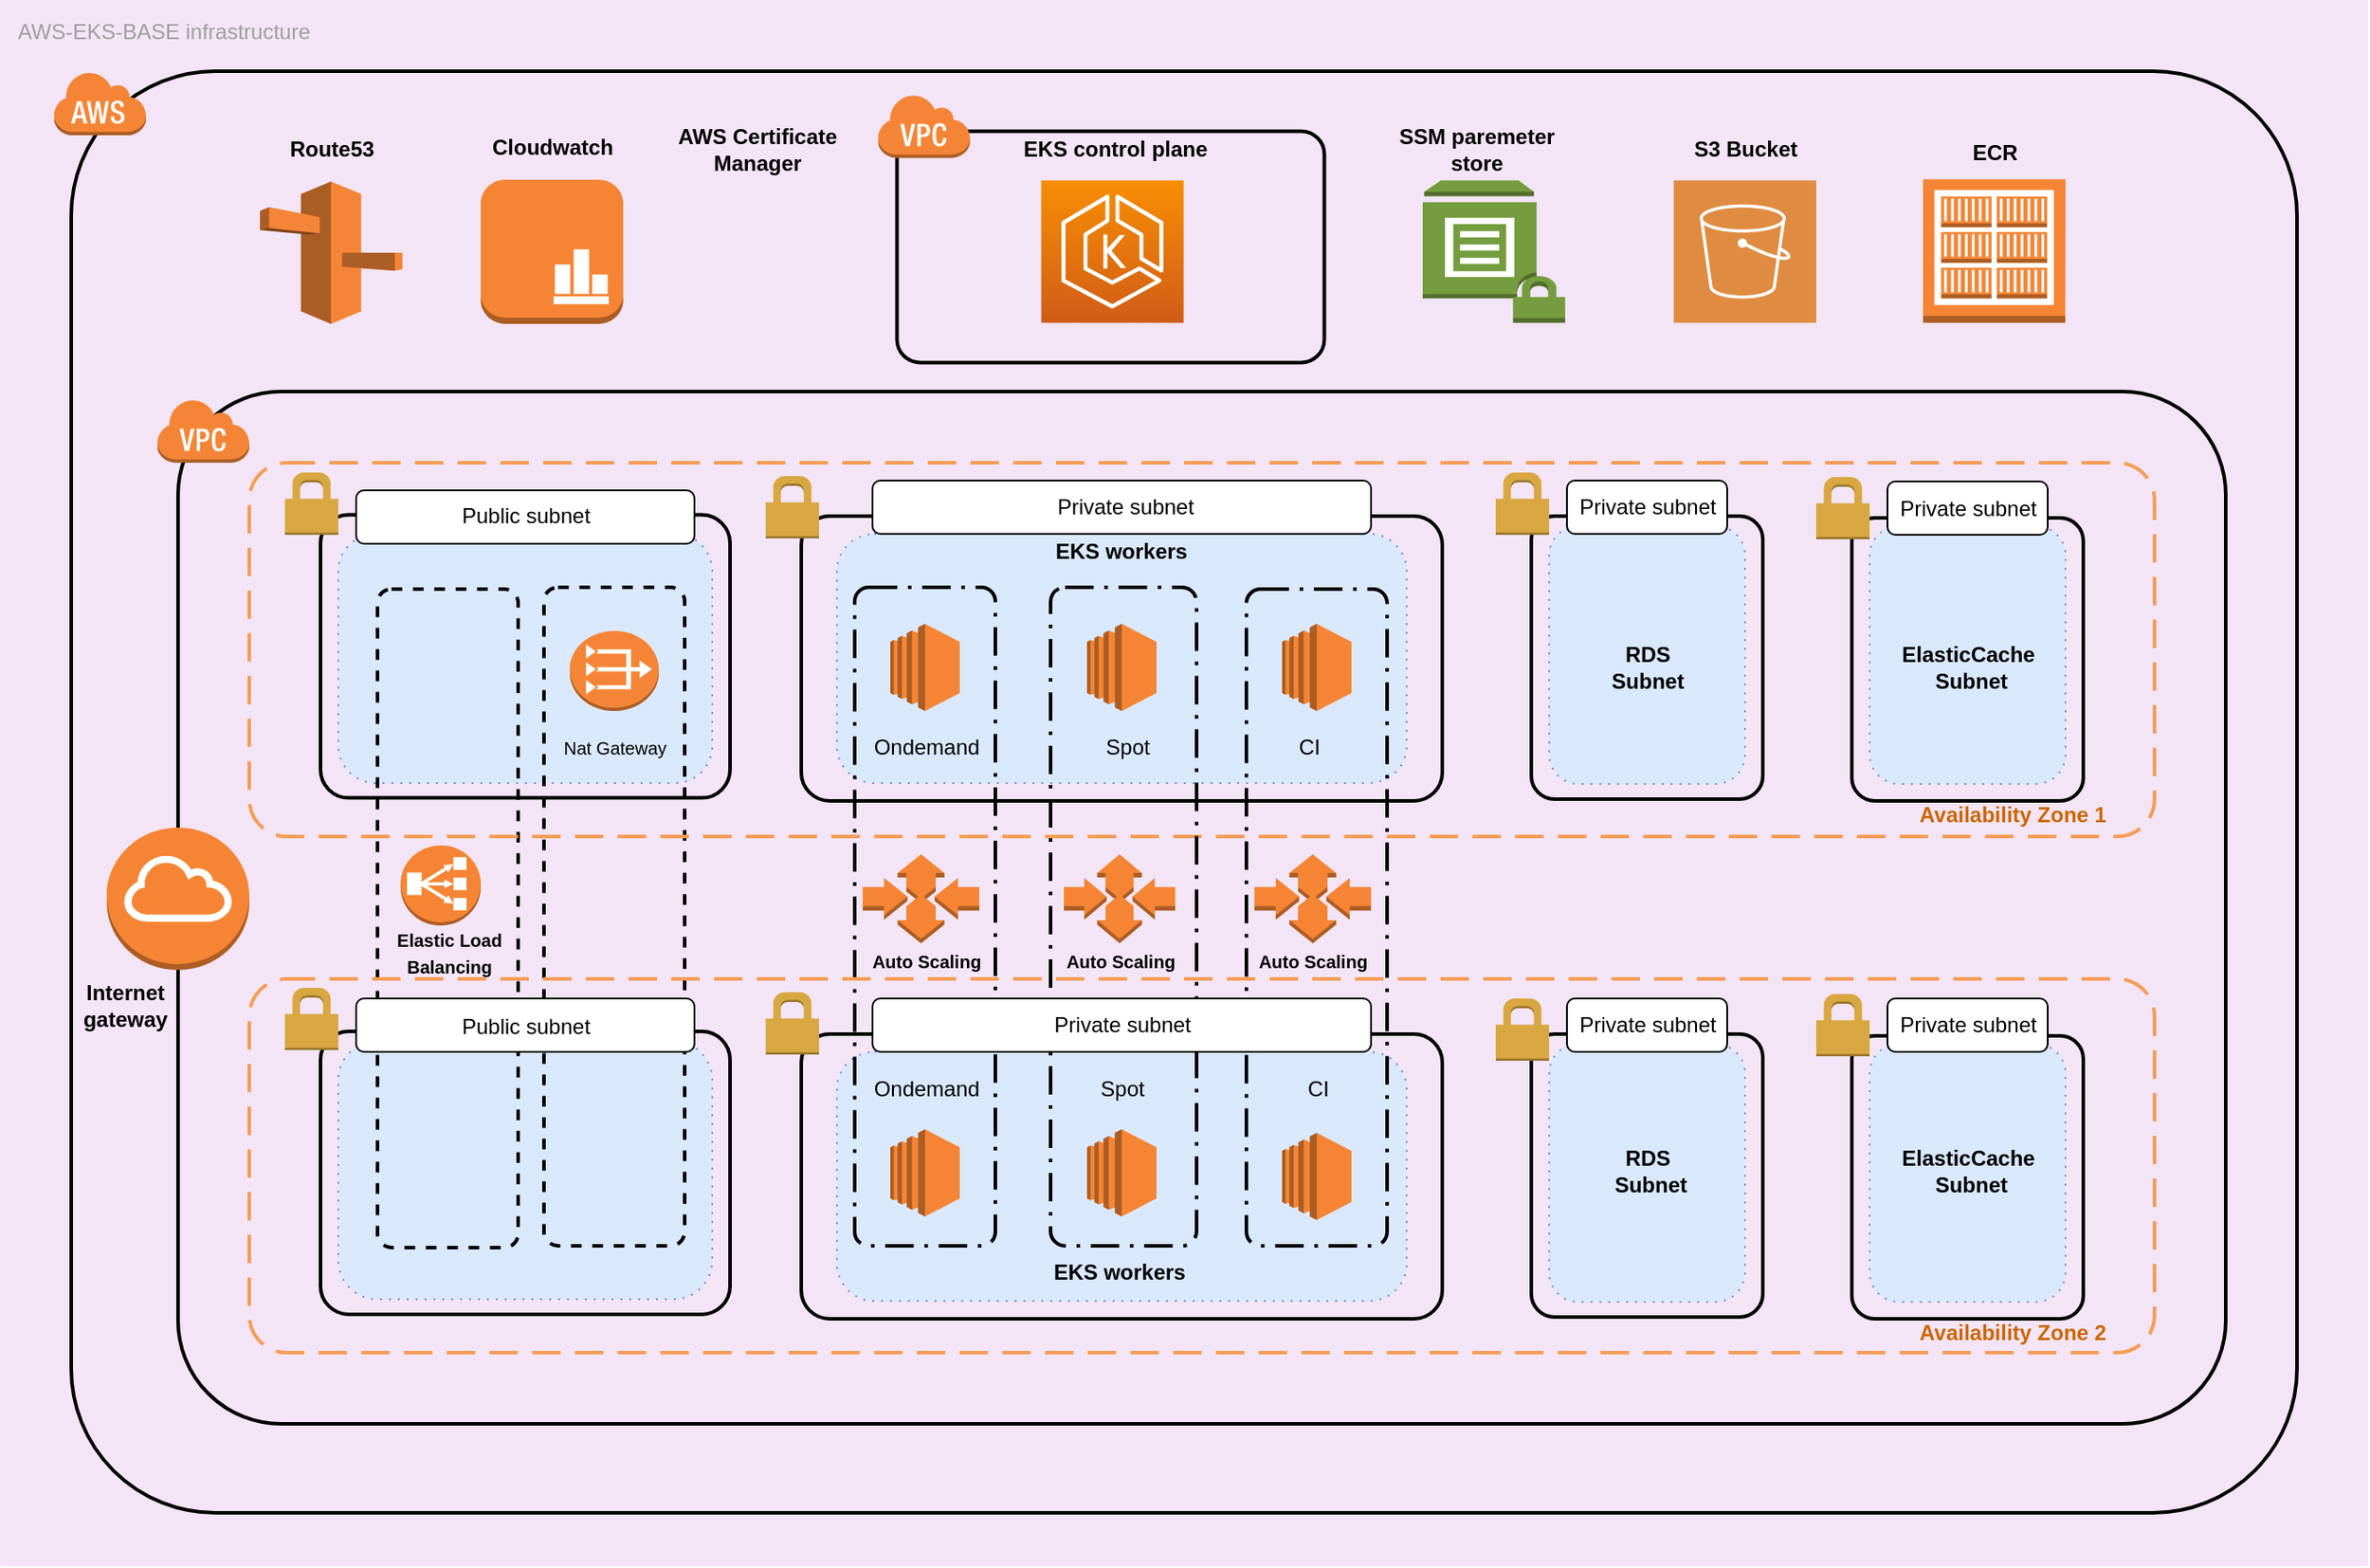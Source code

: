 <mxfile version="14.2.4" type="device" pages="2"><diagram id="iAn8QEVJtRfKhjhI61Tt" name="Infrastructure"><mxGraphModel dx="2200" dy="1874" grid="1" gridSize="10" guides="1" tooltips="1" connect="1" arrows="1" fold="1" page="1" pageScale="1" pageWidth="850" pageHeight="1100" math="0" shadow="0"><root><mxCell id="0"/><mxCell id="1" parent="0"/><mxCell id="174WUwP8dPGr4oo3nt5c-98" value="AWS-EKS-BASE infrastructure" style="points=[[0,0,0],[0.25,0,0],[0.5,0,0],[0.75,0,0],[1,0,0],[1,0.25,0],[1,0.5,0],[1,0.75,0],[1,1,0],[0.75,1,0],[0.5,1,0],[0.25,1,0],[0,1,0],[0,0.75,0],[0,0.5,0],[0,0.25,0]];rounded=1;absoluteArcSize=1;arcSize=2;html=1;strokeColor=none;gradientColor=none;shadow=0;dashed=0;fontSize=12;fontColor=#9E9E9E;align=left;verticalAlign=top;spacing=10;spacingTop=-4;fillColor=#F3E5F5;" parent="1" vertex="1"><mxGeometry x="-840" y="-1020" width="1330" height="880" as="geometry"/></mxCell><mxCell id="YiKZC9dYokK5weJjMgLq-47" value="" style="rounded=1;arcSize=10;dashed=0;fillColor=none;gradientColor=none;strokeWidth=2;" parent="1" vertex="1"><mxGeometry x="-660" y="-730.69" width="230" height="159" as="geometry"/></mxCell><mxCell id="YiKZC9dYokK5weJjMgLq-101" value="" style="rounded=1;arcSize=10;dashed=0;fillColor=none;gradientColor=none;strokeWidth=2;" parent="1" vertex="1"><mxGeometry x="-660" y="-440.5" width="230" height="159" as="geometry"/></mxCell><mxCell id="-M0g3I70hWdwMRfYeMjo-7" value="" style="rounded=1;whiteSpace=wrap;html=1;dashed=1;dashPattern=1 4;fillColor=#dae8fc;strokeColor=#6c8ebf;" parent="1" vertex="1"><mxGeometry x="-650" y="-435" width="210" height="145" as="geometry"/></mxCell><mxCell id="-M0g3I70hWdwMRfYeMjo-4" value="" style="rounded=1;whiteSpace=wrap;html=1;dashed=1;dashPattern=1 4;fillColor=#dae8fc;strokeColor=#6c8ebf;" parent="1" vertex="1"><mxGeometry x="-650" y="-720" width="210" height="140" as="geometry"/></mxCell><mxCell id="-M0g3I70hWdwMRfYeMjo-22" value="" style="rounded=1;arcSize=10;dashed=1;fillColor=none;gradientColor=none;strokeWidth=2;" parent="1" vertex="1"><mxGeometry x="-628" y="-689" width="79" height="370" as="geometry"/></mxCell><mxCell id="YiKZC9dYokK5weJjMgLq-2" value="" style="rounded=1;arcSize=10;dashed=0;fillColor=none;gradientColor=none;strokeWidth=2;" parent="1" vertex="1"><mxGeometry x="-800" y="-980" width="1250" height="810" as="geometry"/></mxCell><mxCell id="YiKZC9dYokK5weJjMgLq-4" value="" style="rounded=1;arcSize=10;dashed=0;fillColor=none;gradientColor=none;strokeWidth=2;" parent="1" vertex="1"><mxGeometry x="-740" y="-800" width="1150" height="580" as="geometry"/></mxCell><mxCell id="-M0g3I70hWdwMRfYeMjo-21" value="" style="rounded=1;arcSize=10;dashed=1;fillColor=none;gradientColor=none;strokeWidth=2;" parent="1" vertex="1"><mxGeometry x="-534.5" y="-690" width="79" height="370" as="geometry"/></mxCell><mxCell id="-M0g3I70hWdwMRfYeMjo-17" value="" style="rounded=1;whiteSpace=wrap;html=1;dashed=1;dashPattern=1 4;fillColor=#dae8fc;strokeColor=#6c8ebf;" parent="1" vertex="1"><mxGeometry x="30" y="-724.5" width="110" height="145" as="geometry"/></mxCell><mxCell id="-M0g3I70hWdwMRfYeMjo-16" value="" style="rounded=1;whiteSpace=wrap;html=1;dashed=1;dashPattern=1 4;fillColor=#dae8fc;strokeColor=#6c8ebf;" parent="1" vertex="1"><mxGeometry x="210" y="-724.5" width="110" height="145" as="geometry"/></mxCell><mxCell id="YiKZC9dYokK5weJjMgLq-92" value="" style="rounded=1;arcSize=10;dashed=0;fillColor=none;gradientColor=none;strokeWidth=2;" parent="1" vertex="1"><mxGeometry x="200" y="-438" width="130" height="159" as="geometry"/></mxCell><mxCell id="-M0g3I70hWdwMRfYeMjo-9" value="" style="rounded=1;whiteSpace=wrap;html=1;dashed=1;dashPattern=1 4;fillColor=#dae8fc;strokeColor=#6c8ebf;" parent="1" vertex="1"><mxGeometry x="210" y="-433.5" width="110" height="145" as="geometry"/></mxCell><mxCell id="37X4TkROpc8ImOdWU5Ry-22" value="&lt;b&gt;ElasticCache&lt;br&gt;&amp;nbsp;Subnet&lt;/b&gt;" style="text;html=1;align=center;verticalAlign=middle;resizable=0;points=[];autosize=1;" parent="1" vertex="1"><mxGeometry x="220" y="-377.5" width="90" height="30" as="geometry"/></mxCell><mxCell id="-M0g3I70hWdwMRfYeMjo-8" value="" style="rounded=1;whiteSpace=wrap;html=1;dashed=1;dashPattern=1 4;fillColor=#dae8fc;strokeColor=#6c8ebf;" parent="1" vertex="1"><mxGeometry x="30" y="-433.5" width="110" height="145" as="geometry"/></mxCell><mxCell id="YiKZC9dYokK5weJjMgLq-87" value="" style="rounded=1;arcSize=10;dashed=0;fillColor=none;gradientColor=none;strokeWidth=2;" parent="1" vertex="1"><mxGeometry x="20" y="-730" width="130" height="159" as="geometry"/></mxCell><mxCell id="YiKZC9dYokK5weJjMgLq-73" value="" style="rounded=1;whiteSpace=wrap;html=1;dashed=1;dashPattern=1 4;fillColor=#dae8fc;strokeColor=#6c8ebf;" parent="1" vertex="1"><mxGeometry x="-370" y="-429" width="320" height="140" as="geometry"/></mxCell><mxCell id="YiKZC9dYokK5weJjMgLq-82" value="" style="rounded=1;arcSize=10;dashed=0;fillColor=none;gradientColor=none;strokeWidth=2;" parent="1" vertex="1"><mxGeometry x="-390" y="-439" width="360" height="160" as="geometry"/></mxCell><mxCell id="YiKZC9dYokK5weJjMgLq-68" value="" style="rounded=1;whiteSpace=wrap;html=1;dashed=1;dashPattern=1 4;fillColor=#dae8fc;strokeColor=#6c8ebf;" parent="1" vertex="1"><mxGeometry x="-370" y="-720" width="320" height="140" as="geometry"/></mxCell><mxCell id="YiKZC9dYokK5weJjMgLq-39" value="" style="rounded=1;arcSize=10;dashed=1;fillColor=none;gradientColor=none;dashPattern=8 3 1 3;strokeWidth=2;" parent="1" vertex="1"><mxGeometry x="-360" y="-690" width="79" height="370" as="geometry"/></mxCell><mxCell id="YiKZC9dYokK5weJjMgLq-52" value="" style="rounded=1;arcSize=10;dashed=0;fillColor=none;gradientColor=none;strokeWidth=2;" parent="1" vertex="1"><mxGeometry x="-390" y="-730" width="360" height="160" as="geometry"/></mxCell><mxCell id="YiKZC9dYokK5weJjMgLq-32" value="" style="rounded=1;arcSize=10;dashed=1;strokeColor=#F59D56;fillColor=none;gradientColor=none;dashPattern=8 4;strokeWidth=2;" parent="1" vertex="1"><mxGeometry x="-700" y="-760" width="1070" height="210" as="geometry"/></mxCell><mxCell id="Cxo-w-flY6WcQfW6Zsdr-35" value="Ondemand" style="text;html=1;align=center;verticalAlign=middle;resizable=0;points=[];autosize=1;" parent="1" vertex="1"><mxGeometry x="-355.5" y="-610" width="70" height="20" as="geometry"/></mxCell><mxCell id="YiKZC9dYokK5weJjMgLq-3" value="" style="dashed=0;html=1;shape=mxgraph.aws3.cloud;fillColor=#F58536;gradientColor=none;dashed=0;" parent="1" vertex="1"><mxGeometry x="-810" y="-980" width="52" height="36" as="geometry"/></mxCell><mxCell id="YiKZC9dYokK5weJjMgLq-5" value="" style="dashed=0;html=1;shape=mxgraph.aws3.virtual_private_cloud;fillColor=#F58536;gradientColor=none;dashed=0;" parent="1" vertex="1"><mxGeometry x="-752" y="-796" width="52" height="36" as="geometry"/></mxCell><mxCell id="YiKZC9dYokK5weJjMgLq-14" value="" style="outlineConnect=0;dashed=0;verticalLabelPosition=bottom;verticalAlign=top;align=center;html=1;shape=mxgraph.aws3.vpc_nat_gateway;fillColor=#F58536;gradientColor=none;" parent="1" vertex="1"><mxGeometry x="-520" y="-665.5" width="50" height="45" as="geometry"/></mxCell><mxCell id="YiKZC9dYokK5weJjMgLq-37" value="" style="rounded=1;arcSize=10;dashed=1;fillColor=none;gradientColor=none;dashPattern=8 3 1 3;strokeWidth=2;" parent="1" vertex="1"><mxGeometry x="-250" y="-690" width="82" height="370" as="geometry"/></mxCell><mxCell id="YiKZC9dYokK5weJjMgLq-38" value="" style="rounded=1;arcSize=10;dashed=1;fillColor=none;gradientColor=none;dashPattern=8 3 1 3;strokeWidth=2;" parent="1" vertex="1"><mxGeometry x="-140" y="-689" width="79" height="369" as="geometry"/></mxCell><mxCell id="YiKZC9dYokK5weJjMgLq-43" value="" style="dashed=0;html=1;shape=mxgraph.aws3.permissions;fillColor=#D9A741;gradientColor=none;dashed=0;" parent="1" vertex="1"><mxGeometry x="-410" y="-462.5" width="30" height="35" as="geometry"/></mxCell><mxCell id="YiKZC9dYokK5weJjMgLq-50" value="" style="dashed=0;html=1;shape=mxgraph.aws3.permissions;fillColor=#D9A741;gradientColor=none;dashed=0;" parent="1" vertex="1"><mxGeometry y="-754.5" width="30" height="35" as="geometry"/></mxCell><mxCell id="YiKZC9dYokK5weJjMgLq-53" value="" style="dashed=0;html=1;shape=mxgraph.aws3.permissions;fillColor=#D9A741;gradientColor=none;dashed=0;" parent="1" vertex="1"><mxGeometry x="-410" y="-752.5" width="30" height="35" as="geometry"/></mxCell><mxCell id="YiKZC9dYokK5weJjMgLq-57" value="" style="outlineConnect=0;dashed=0;verticalLabelPosition=bottom;verticalAlign=top;align=center;html=1;shape=mxgraph.aws3.auto_scaling;fillColor=#F58534;gradientColor=none;" parent="1" vertex="1"><mxGeometry x="-355.5" y="-540" width="65.5" height="50" as="geometry"/></mxCell><mxCell id="YiKZC9dYokK5weJjMgLq-60" value="" style="outlineConnect=0;dashed=0;verticalLabelPosition=bottom;verticalAlign=top;align=center;html=1;shape=mxgraph.aws3.auto_scaling;fillColor=#F58534;gradientColor=none;" parent="1" vertex="1"><mxGeometry x="-242.5" y="-540" width="62.5" height="50" as="geometry"/></mxCell><mxCell id="YiKZC9dYokK5weJjMgLq-61" value="" style="outlineConnect=0;dashed=0;verticalLabelPosition=bottom;verticalAlign=top;align=center;html=1;shape=mxgraph.aws3.auto_scaling;fillColor=#F58534;gradientColor=none;" parent="1" vertex="1"><mxGeometry x="-135.5" y="-540" width="65.5" height="50" as="geometry"/></mxCell><mxCell id="YiKZC9dYokK5weJjMgLq-62" value="" style="outlineConnect=0;dashed=0;verticalLabelPosition=bottom;verticalAlign=top;align=center;html=1;shape=mxgraph.aws3.classic_load_balancer;fillColor=#F58534;gradientColor=none;" parent="1" vertex="1"><mxGeometry x="-615" y="-545" width="45" height="45" as="geometry"/></mxCell><mxCell id="YiKZC9dYokK5weJjMgLq-66" value="" style="outlineConnect=0;dashed=0;verticalLabelPosition=bottom;verticalAlign=top;align=center;html=1;shape=mxgraph.aws3.internet_gateway;fillColor=#F58534;gradientColor=none;" parent="1" vertex="1"><mxGeometry x="-780" y="-555" width="80" height="80" as="geometry"/></mxCell><mxCell id="YiKZC9dYokK5weJjMgLq-69" value="&lt;b&gt;EKS workers&amp;nbsp;&lt;/b&gt;" style="text;html=1;align=center;verticalAlign=middle;resizable=0;points=[];autosize=1;" parent="1" vertex="1"><mxGeometry x="-254" y="-720" width="90" height="20" as="geometry"/></mxCell><mxCell id="YiKZC9dYokK5weJjMgLq-70" value="" style="outlineConnect=0;dashed=0;verticalLabelPosition=bottom;verticalAlign=top;align=center;html=1;shape=mxgraph.aws3.ec2;fillColor=#F58534;gradientColor=none;dashPattern=1 4;" parent="1" vertex="1"><mxGeometry x="-340" y="-669.5" width="39" height="49" as="geometry"/></mxCell><mxCell id="YiKZC9dYokK5weJjMgLq-71" value="" style="outlineConnect=0;dashed=0;verticalLabelPosition=bottom;verticalAlign=top;align=center;html=1;shape=mxgraph.aws3.ec2;fillColor=#F58534;gradientColor=none;dashPattern=1 4;" parent="1" vertex="1"><mxGeometry x="-229.5" y="-669.5" width="39" height="49" as="geometry"/></mxCell><mxCell id="YiKZC9dYokK5weJjMgLq-72" value="" style="outlineConnect=0;dashed=0;verticalLabelPosition=bottom;verticalAlign=top;align=center;html=1;shape=mxgraph.aws3.ec2;fillColor=#F58534;gradientColor=none;dashPattern=1 4;" parent="1" vertex="1"><mxGeometry x="-120" y="-669.5" width="39" height="49" as="geometry"/></mxCell><mxCell id="Cxo-w-flY6WcQfW6Zsdr-36" value="Spot" style="text;html=1;align=center;verticalAlign=middle;resizable=0;points=[];autosize=1;" parent="1" vertex="1"><mxGeometry x="-227.5" y="-610" width="40" height="20" as="geometry"/></mxCell><mxCell id="Cxo-w-flY6WcQfW6Zsdr-37" value="CI" style="text;html=1;align=center;verticalAlign=middle;resizable=0;points=[];autosize=1;" parent="1" vertex="1"><mxGeometry x="-120" y="-610" width="30" height="20" as="geometry"/></mxCell><mxCell id="YiKZC9dYokK5weJjMgLq-74" value="Ondemand" style="text;html=1;align=center;verticalAlign=middle;resizable=0;points=[];autosize=1;" parent="1" vertex="1"><mxGeometry x="-355.5" y="-418" width="70" height="20" as="geometry"/></mxCell><mxCell id="YiKZC9dYokK5weJjMgLq-75" value="&lt;b&gt;EKS workers&amp;nbsp;&lt;/b&gt;" style="text;html=1;align=center;verticalAlign=middle;resizable=0;points=[];autosize=1;" parent="1" vertex="1"><mxGeometry x="-255" y="-315.5" width="90" height="20" as="geometry"/></mxCell><mxCell id="YiKZC9dYokK5weJjMgLq-76" value="" style="outlineConnect=0;dashed=0;verticalLabelPosition=bottom;verticalAlign=top;align=center;html=1;shape=mxgraph.aws3.ec2;fillColor=#F58534;gradientColor=none;dashPattern=1 4;" parent="1" vertex="1"><mxGeometry x="-340" y="-385.5" width="39" height="49" as="geometry"/></mxCell><mxCell id="YiKZC9dYokK5weJjMgLq-77" value="" style="outlineConnect=0;dashed=0;verticalLabelPosition=bottom;verticalAlign=top;align=center;html=1;shape=mxgraph.aws3.ec2;fillColor=#F58534;gradientColor=none;dashPattern=1 4;" parent="1" vertex="1"><mxGeometry x="-229.5" y="-385.5" width="39" height="49" as="geometry"/></mxCell><mxCell id="YiKZC9dYokK5weJjMgLq-78" value="" style="outlineConnect=0;dashed=0;verticalLabelPosition=bottom;verticalAlign=top;align=center;html=1;shape=mxgraph.aws3.ec2;fillColor=#F58534;gradientColor=none;dashPattern=1 4;" parent="1" vertex="1"><mxGeometry x="-120" y="-383.5" width="39" height="49" as="geometry"/></mxCell><mxCell id="YiKZC9dYokK5weJjMgLq-79" value="Spot" style="text;html=1;align=center;verticalAlign=middle;resizable=0;points=[];autosize=1;" parent="1" vertex="1"><mxGeometry x="-230.5" y="-418" width="40" height="20" as="geometry"/></mxCell><mxCell id="YiKZC9dYokK5weJjMgLq-80" value="CI" style="text;html=1;align=center;verticalAlign=middle;resizable=0;points=[];autosize=1;" parent="1" vertex="1"><mxGeometry x="-115.5" y="-418" width="30" height="20" as="geometry"/></mxCell><mxCell id="YiKZC9dYokK5weJjMgLq-85" value="" style="dashed=0;html=1;shape=mxgraph.aws3.permissions;fillColor=#D9A741;gradientColor=none;dashed=0;" parent="1" vertex="1"><mxGeometry x="-680" y="-754.5" width="30" height="35" as="geometry"/></mxCell><mxCell id="YiKZC9dYokK5weJjMgLq-88" value="" style="rounded=1;arcSize=10;dashed=0;fillColor=none;gradientColor=none;strokeWidth=2;" parent="1" vertex="1"><mxGeometry x="200" y="-729" width="130" height="159" as="geometry"/></mxCell><mxCell id="YiKZC9dYokK5weJjMgLq-89" value="" style="dashed=0;html=1;shape=mxgraph.aws3.permissions;fillColor=#D9A741;gradientColor=none;dashed=0;" parent="1" vertex="1"><mxGeometry x="180" y="-752" width="30" height="35" as="geometry"/></mxCell><mxCell id="YiKZC9dYokK5weJjMgLq-90" value="" style="rounded=1;arcSize=10;dashed=0;fillColor=none;gradientColor=none;strokeWidth=2;" parent="1" vertex="1"><mxGeometry x="20" y="-439" width="130" height="159" as="geometry"/></mxCell><mxCell id="YiKZC9dYokK5weJjMgLq-91" value="" style="dashed=0;html=1;shape=mxgraph.aws3.permissions;fillColor=#D9A741;gradientColor=none;dashed=0;" parent="1" vertex="1"><mxGeometry y="-459" width="30" height="35" as="geometry"/></mxCell><mxCell id="YiKZC9dYokK5weJjMgLq-93" value="" style="dashed=0;html=1;shape=mxgraph.aws3.permissions;fillColor=#D9A741;gradientColor=none;dashed=0;" parent="1" vertex="1"><mxGeometry x="180" y="-461.5" width="30" height="35" as="geometry"/></mxCell><mxCell id="YiKZC9dYokK5weJjMgLq-102" value="" style="dashed=0;html=1;shape=mxgraph.aws3.permissions;fillColor=#D9A741;gradientColor=none;dashed=0;" parent="1" vertex="1"><mxGeometry x="-680" y="-465" width="30" height="35" as="geometry"/></mxCell><mxCell id="YiKZC9dYokK5weJjMgLq-103" value="" style="rounded=1;arcSize=10;dashed=1;strokeColor=#F59D56;fillColor=none;gradientColor=none;dashPattern=8 4;strokeWidth=2;" parent="1" vertex="1"><mxGeometry x="-700" y="-470" width="1070" height="210" as="geometry"/></mxCell><mxCell id="YiKZC9dYokK5weJjMgLq-109" value="" style="outlineConnect=0;dashed=0;verticalLabelPosition=bottom;verticalAlign=top;align=center;html=1;shape=mxgraph.aws3.ecr_registry;fillColor=#F58534;gradientColor=none;dashPattern=1 4;" parent="1" vertex="1"><mxGeometry x="240" y="-919.31" width="80" height="80.63" as="geometry"/></mxCell><mxCell id="YiKZC9dYokK5weJjMgLq-110" value="" style="pointerEvents=1;shadow=0;dashed=0;html=1;strokeColor=none;fillColor=#DF8C42;labelPosition=center;verticalLabelPosition=bottom;verticalAlign=top;align=center;outlineConnect=0;shape=mxgraph.veeam2.aws_s3;dashPattern=1 4;" parent="1" vertex="1"><mxGeometry x="100" y="-918.68" width="80" height="80" as="geometry"/></mxCell><mxCell id="YiKZC9dYokK5weJjMgLq-111" value="" style="rounded=1;arcSize=10;dashed=0;fillColor=none;gradientColor=none;strokeWidth=2;" parent="1" vertex="1"><mxGeometry x="-336.25" y="-946.3" width="240" height="130" as="geometry"/></mxCell><mxCell id="YiKZC9dYokK5weJjMgLq-112" value="" style="outlineConnect=0;fontColor=#232F3E;gradientColor=#F78E04;gradientDirection=north;fillColor=#D05C17;strokeColor=#ffffff;dashed=0;verticalLabelPosition=bottom;verticalAlign=top;align=center;html=1;fontSize=12;fontStyle=0;aspect=fixed;shape=mxgraph.aws4.resourceIcon;resIcon=mxgraph.aws4.eks;dashPattern=1 4;" parent="1" vertex="1"><mxGeometry x="-255.25" y="-918.68" width="80" height="80" as="geometry"/></mxCell><mxCell id="YiKZC9dYokK5weJjMgLq-113" value="" style="dashed=0;html=1;shape=mxgraph.aws3.virtual_private_cloud;fillColor=#F58536;gradientColor=none;dashed=0;" parent="1" vertex="1"><mxGeometry x="-347.25" y="-967.3" width="52" height="36" as="geometry"/></mxCell><mxCell id="YiKZC9dYokK5weJjMgLq-115" value="" style="shape=image;html=1;verticalAlign=top;verticalLabelPosition=bottom;labelBackgroundColor=#ffffff;imageAspect=0;aspect=fixed;image=https://cdn4.iconfinder.com/data/icons/logos-brands-5/24/acm-128.png;dashed=1;dashPattern=1 4;" parent="1" vertex="1"><mxGeometry x="-455" y="-918.05" width="80" height="80" as="geometry"/></mxCell><mxCell id="YiKZC9dYokK5weJjMgLq-116" value="" style="outlineConnect=0;dashed=0;verticalLabelPosition=bottom;verticalAlign=top;align=center;html=1;shape=mxgraph.aws3.parameter_store;fillColor=#759C3E;gradientColor=none;dashPattern=1 4;" parent="1" vertex="1"><mxGeometry x="-41" y="-918.68" width="80" height="80" as="geometry"/></mxCell><mxCell id="YiKZC9dYokK5weJjMgLq-119" value="" style="rounded=1;whiteSpace=wrap;html=1;fillColor=#FFFFFF;" parent="1" vertex="1"><mxGeometry x="-640" y="-744.5" width="190" height="30" as="geometry"/></mxCell><mxCell id="YiKZC9dYokK5weJjMgLq-120" value="Public subnet" style="text;html=1;align=center;verticalAlign=middle;resizable=0;points=[];autosize=1;" parent="1" vertex="1"><mxGeometry x="-590" y="-740" width="90" height="20" as="geometry"/></mxCell><mxCell id="YiKZC9dYokK5weJjMgLq-129" value="" style="rounded=1;whiteSpace=wrap;html=1;fillColor=#FFFFFF;" parent="1" vertex="1"><mxGeometry x="-350" y="-459" width="280" height="30" as="geometry"/></mxCell><mxCell id="YiKZC9dYokK5weJjMgLq-130" value="&amp;nbsp; &amp;nbsp; &amp;nbsp; &amp;nbsp; &amp;nbsp; &amp;nbsp; &amp;nbsp; &amp;nbsp; &amp;nbsp; &amp;nbsp; &amp;nbsp; &amp;nbsp; &amp;nbsp; &amp;nbsp; &amp;nbsp; &amp;nbsp; &amp;nbsp; &amp;nbsp; &amp;nbsp; &amp;nbsp; &amp;nbsp; &amp;nbsp; &amp;nbsp; &amp;nbsp; &amp;nbsp; &amp;nbsp; &amp;nbsp; &amp;nbsp; &amp;nbsp; &amp;nbsp; &amp;nbsp; &amp;nbsp;Private subnet" style="text;html=1;align=center;verticalAlign=middle;resizable=0;points=[];autosize=1;" parent="1" vertex="1"><mxGeometry x="-465" y="-454.0" width="300" height="20" as="geometry"/></mxCell><mxCell id="YiKZC9dYokK5weJjMgLq-132" value="" style="rounded=1;whiteSpace=wrap;html=1;fillColor=#FFFFFF;" parent="1" vertex="1"><mxGeometry x="-350" y="-750" width="280" height="30" as="geometry"/></mxCell><mxCell id="YiKZC9dYokK5weJjMgLq-133" value="&amp;nbsp; &amp;nbsp; &amp;nbsp; &amp;nbsp; &amp;nbsp; &amp;nbsp; &amp;nbsp; &amp;nbsp; &amp;nbsp; &amp;nbsp; &amp;nbsp; &amp;nbsp; &amp;nbsp; &amp;nbsp; &amp;nbsp; &amp;nbsp; &amp;nbsp; &amp;nbsp; &amp;nbsp; &amp;nbsp; &amp;nbsp; &amp;nbsp; &amp;nbsp; &amp;nbsp; &amp;nbsp; &amp;nbsp; &amp;nbsp; &amp;nbsp; &amp;nbsp; &amp;nbsp; &amp;nbsp; &amp;nbsp; &amp;nbsp; &amp;nbsp; &amp;nbsp; Private subnet" style="text;html=1;align=center;verticalAlign=middle;resizable=0;points=[];autosize=1;" parent="1" vertex="1"><mxGeometry x="-490" y="-745" width="330" height="20" as="geometry"/></mxCell><mxCell id="37X4TkROpc8ImOdWU5Ry-1" value="" style="rounded=1;whiteSpace=wrap;html=1;fillColor=#FFFFFF;" parent="1" vertex="1"><mxGeometry x="40" y="-459.0" width="90" height="30" as="geometry"/></mxCell><mxCell id="37X4TkROpc8ImOdWU5Ry-2" value="Private subnet" style="text;html=1;align=center;verticalAlign=middle;resizable=0;points=[];autosize=1;" parent="1" vertex="1"><mxGeometry x="40" y="-454.0" width="90" height="20" as="geometry"/></mxCell><mxCell id="37X4TkROpc8ImOdWU5Ry-3" value="" style="rounded=1;whiteSpace=wrap;html=1;fillColor=#FFFFFF;" parent="1" vertex="1"><mxGeometry x="40" y="-750" width="90" height="30" as="geometry"/></mxCell><mxCell id="37X4TkROpc8ImOdWU5Ry-4" value="Private subnet" style="text;html=1;align=center;verticalAlign=middle;resizable=0;points=[];autosize=1;" parent="1" vertex="1"><mxGeometry x="40" y="-745" width="90" height="20" as="geometry"/></mxCell><mxCell id="37X4TkROpc8ImOdWU5Ry-5" value="" style="rounded=1;whiteSpace=wrap;html=1;fillColor=#FFFFFF;" parent="1" vertex="1"><mxGeometry x="220" y="-749.5" width="90" height="30" as="geometry"/></mxCell><mxCell id="37X4TkROpc8ImOdWU5Ry-6" value="Private subnet" style="text;html=1;align=center;verticalAlign=middle;resizable=0;points=[];autosize=1;" parent="1" vertex="1"><mxGeometry x="220" y="-744.5" width="90" height="20" as="geometry"/></mxCell><mxCell id="37X4TkROpc8ImOdWU5Ry-7" value="" style="rounded=1;whiteSpace=wrap;html=1;fillColor=#FFFFFF;" parent="1" vertex="1"><mxGeometry x="220" y="-459" width="90" height="30" as="geometry"/></mxCell><mxCell id="37X4TkROpc8ImOdWU5Ry-8" value="Private subnet" style="text;html=1;align=center;verticalAlign=middle;resizable=0;points=[];autosize=1;" parent="1" vertex="1"><mxGeometry x="220" y="-454" width="90" height="20" as="geometry"/></mxCell><mxCell id="37X4TkROpc8ImOdWU5Ry-14" value="&lt;b&gt;EKS control plane&lt;/b&gt;" style="text;html=1;align=center;verticalAlign=middle;resizable=0;points=[];autosize=1;" parent="1" vertex="1"><mxGeometry x="-273.75" y="-946.3" width="120" height="20" as="geometry"/></mxCell><mxCell id="37X4TkROpc8ImOdWU5Ry-18" value="" style="outlineConnect=0;dashed=0;verticalLabelPosition=bottom;verticalAlign=top;align=center;html=1;shape=mxgraph.aws3.route_53;fillColor=#F58536;gradientColor=none;dashPattern=1 4;" parent="1" vertex="1"><mxGeometry x="-694" y="-918.05" width="80" height="80" as="geometry"/></mxCell><mxCell id="37X4TkROpc8ImOdWU5Ry-19" value="&lt;b&gt;RDS &lt;br&gt;Subnet&lt;/b&gt;" style="text;html=1;align=center;verticalAlign=middle;resizable=0;points=[];autosize=1;" parent="1" vertex="1"><mxGeometry x="55" y="-660" width="60" height="30" as="geometry"/></mxCell><mxCell id="37X4TkROpc8ImOdWU5Ry-20" value="&lt;b&gt;RDS&lt;br&gt;&amp;nbsp;Subnet&lt;/b&gt;" style="text;html=1;align=center;verticalAlign=middle;resizable=0;points=[];autosize=1;" parent="1" vertex="1"><mxGeometry x="55" y="-377.5" width="60" height="30" as="geometry"/></mxCell><mxCell id="37X4TkROpc8ImOdWU5Ry-21" value="&lt;b&gt;ElasticCache&lt;br&gt;&amp;nbsp;Subnet&lt;/b&gt;" style="text;html=1;align=center;verticalAlign=middle;resizable=0;points=[];autosize=1;" parent="1" vertex="1"><mxGeometry x="220" y="-660" width="90" height="30" as="geometry"/></mxCell><mxCell id="37X4TkROpc8ImOdWU5Ry-25" value="&lt;b style=&quot;font-size: 10px&quot;&gt;Elastic Load &lt;br&gt;Balancing&lt;/b&gt;" style="text;html=1;align=center;verticalAlign=middle;resizable=0;points=[];autosize=1;" parent="1" vertex="1"><mxGeometry x="-623.5" y="-505" width="70" height="40" as="geometry"/></mxCell><mxCell id="37X4TkROpc8ImOdWU5Ry-26" value="&lt;b&gt;&lt;font color=&quot;#cc6600&quot;&gt;Availability Zone 2&lt;/font&gt;&lt;/b&gt;" style="text;html=1;align=center;verticalAlign=middle;resizable=0;points=[];autosize=1;" parent="1" vertex="1"><mxGeometry x="230" y="-281.5" width="120" height="20" as="geometry"/></mxCell><mxCell id="37X4TkROpc8ImOdWU5Ry-27" value="&lt;b&gt;&lt;font color=&quot;#cc6600&quot;&gt;Availability Zone 1&lt;/font&gt;&lt;/b&gt;" style="text;html=1;align=center;verticalAlign=middle;resizable=0;points=[];autosize=1;" parent="1" vertex="1"><mxGeometry x="230" y="-571.69" width="120" height="20" as="geometry"/></mxCell><mxCell id="37X4TkROpc8ImOdWU5Ry-28" value="&lt;b&gt;&lt;font style=&quot;font-size: 10px&quot;&gt;Auto Scaling&lt;/font&gt;&lt;/b&gt;" style="text;html=1;align=center;verticalAlign=middle;resizable=0;points=[];autosize=1;" parent="1" vertex="1"><mxGeometry x="-360" y="-490" width="80" height="20" as="geometry"/></mxCell><mxCell id="37X4TkROpc8ImOdWU5Ry-31" value="&lt;b&gt;&lt;font style=&quot;font-size: 10px&quot;&gt;Auto Scaling&lt;/font&gt;&lt;/b&gt;" style="text;html=1;align=center;verticalAlign=middle;resizable=0;points=[];autosize=1;" parent="1" vertex="1"><mxGeometry x="-251.25" y="-490" width="80" height="20" as="geometry"/></mxCell><mxCell id="37X4TkROpc8ImOdWU5Ry-34" value="&lt;b&gt;&lt;font style=&quot;font-size: 10px&quot;&gt;Auto Scaling&lt;/font&gt;&lt;/b&gt;" style="text;html=1;align=center;verticalAlign=middle;resizable=0;points=[];autosize=1;" parent="1" vertex="1"><mxGeometry x="-142.75" y="-490" width="80" height="20" as="geometry"/></mxCell><mxCell id="37X4TkROpc8ImOdWU5Ry-35" value="&lt;b&gt;Internet &lt;br&gt;gateway&lt;/b&gt;" style="text;html=1;align=center;verticalAlign=middle;resizable=0;points=[];autosize=1;" parent="1" vertex="1"><mxGeometry x="-800" y="-470.5" width="60" height="30" as="geometry"/></mxCell><mxCell id="37X4TkROpc8ImOdWU5Ry-36" value="&lt;b&gt;ECR&lt;/b&gt;" style="text;html=1;align=center;verticalAlign=middle;resizable=0;points=[];autosize=1;" parent="1" vertex="1"><mxGeometry x="260" y="-944" width="40" height="20" as="geometry"/></mxCell><mxCell id="37X4TkROpc8ImOdWU5Ry-37" value="&lt;b&gt;S3 Bucket&lt;/b&gt;" style="text;html=1;align=center;verticalAlign=middle;resizable=0;points=[];autosize=1;" parent="1" vertex="1"><mxGeometry x="105" y="-946.3" width="70" height="20" as="geometry"/></mxCell><mxCell id="37X4TkROpc8ImOdWU5Ry-38" value="&lt;b&gt;SSM paremeter&lt;br&gt;store&lt;/b&gt;" style="text;html=1;align=center;verticalAlign=middle;resizable=0;points=[];autosize=1;" parent="1" vertex="1"><mxGeometry x="-61" y="-951.3" width="100" height="30" as="geometry"/></mxCell><mxCell id="37X4TkROpc8ImOdWU5Ry-40" value="&lt;b&gt;AWS Certificate&lt;br&gt;Manager&lt;/b&gt;" style="text;html=1;align=center;verticalAlign=middle;resizable=0;points=[];autosize=1;" parent="1" vertex="1"><mxGeometry x="-465" y="-951.3" width="100" height="30" as="geometry"/></mxCell><mxCell id="37X4TkROpc8ImOdWU5Ry-41" value="&lt;b&gt;Route53&lt;/b&gt;" style="text;html=1;align=center;verticalAlign=middle;resizable=0;points=[];autosize=1;" parent="1" vertex="1"><mxGeometry x="-684" y="-945.67" width="60" height="20" as="geometry"/></mxCell><mxCell id="Dmn0wrjUbhcJEDq9MbFD-1" value="" style="outlineConnect=0;dashed=0;verticalLabelPosition=bottom;verticalAlign=top;align=center;html=1;shape=mxgraph.aws3.instance_with_cloudwatch;fillColor=#F58534;gradientColor=none;" parent="1" vertex="1"><mxGeometry x="-570" y="-919.05" width="80" height="81" as="geometry"/></mxCell><mxCell id="Dmn0wrjUbhcJEDq9MbFD-2" value="&lt;b&gt;Cloudwatch&lt;/b&gt;" style="text;html=1;align=center;verticalAlign=middle;resizable=0;points=[];autosize=1;" parent="1" vertex="1"><mxGeometry x="-570" y="-947.3" width="80" height="20" as="geometry"/></mxCell><mxCell id="-M0g3I70hWdwMRfYeMjo-3" value="&lt;font style=&quot;font-size: 10px&quot;&gt;Nat Gateway&lt;/font&gt;" style="text;html=1;align=center;verticalAlign=middle;resizable=0;points=[];autosize=1;" parent="1" vertex="1"><mxGeometry x="-530.5" y="-610" width="70" height="20" as="geometry"/></mxCell><mxCell id="YiKZC9dYokK5weJjMgLq-124" value="" style="rounded=1;whiteSpace=wrap;html=1;fillColor=#FFFFFF;" parent="1" vertex="1"><mxGeometry x="-640" y="-459" width="190" height="30" as="geometry"/></mxCell><mxCell id="YiKZC9dYokK5weJjMgLq-125" value="Public subnet" style="text;html=1;align=center;verticalAlign=middle;resizable=0;points=[];autosize=1;" parent="1" vertex="1"><mxGeometry x="-590" y="-453.5" width="90" height="20" as="geometry"/></mxCell></root></mxGraphModel></diagram><diagram id="lgxDAb0F-OWyiAoJ10nV" name="Namespaces"><mxGraphModel dx="1588" dy="839" grid="1" gridSize="10" guides="1" tooltips="1" connect="1" arrows="1" fold="1" page="1" pageScale="1" pageWidth="850" pageHeight="1100" math="0" shadow="0"><root><mxCell id="evB6vHYRARaj5xIVGNif-0"/><mxCell id="evB6vHYRARaj5xIVGNif-1" parent="evB6vHYRARaj5xIVGNif-0"/><mxCell id="zUXMQ9wgLVA44lgpkHng-5" value="" style="rounded=1;whiteSpace=wrap;html=1;strokeColor=#9673a6;fillColor=#e1d5e7;" parent="evB6vHYRARaj5xIVGNif-1" vertex="1"><mxGeometry x="110" y="250" width="160" height="240" as="geometry"/></mxCell><mxCell id="zUXMQ9wgLVA44lgpkHng-0" value="kube-node-lease" style="rounded=1;whiteSpace=wrap;html=1;strokeColor=#6c8ebf;fillColor=#dae8fc;" parent="evB6vHYRARaj5xIVGNif-1" vertex="1"><mxGeometry x="130" y="290" width="120" height="40" as="geometry"/></mxCell><mxCell id="zUXMQ9wgLVA44lgpkHng-1" value="kube-system" style="rounded=1;whiteSpace=wrap;html=1;strokeColor=#6c8ebf;fillColor=#dae8fc;" parent="evB6vHYRARaj5xIVGNif-1" vertex="1"><mxGeometry x="130" y="440" width="120" height="40" as="geometry"/></mxCell><mxCell id="zUXMQ9wgLVA44lgpkHng-2" value="kube-public" style="rounded=1;whiteSpace=wrap;html=1;strokeColor=#6c8ebf;fillColor=#dae8fc;" parent="evB6vHYRARaj5xIVGNif-1" vertex="1"><mxGeometry x="130" y="341.25" width="120" height="40" as="geometry"/></mxCell><mxCell id="zUXMQ9wgLVA44lgpkHng-4" value="default" style="rounded=1;whiteSpace=wrap;html=1;strokeColor=#6c8ebf;fillColor=#dae8fc;" parent="evB6vHYRARaj5xIVGNif-1" vertex="1"><mxGeometry x="130" y="390" width="120" height="40" as="geometry"/></mxCell><mxCell id="zUXMQ9wgLVA44lgpkHng-17" value="&lt;b&gt;System Namespace&lt;/b&gt;" style="text;html=1;align=center;verticalAlign=middle;resizable=0;points=[];autosize=1;" parent="evB6vHYRARaj5xIVGNif-1" vertex="1"><mxGeometry x="125" y="260" width="130" height="20" as="geometry"/></mxCell><mxCell id="JoPJpQUPbcY4oKkLZPwI-52" value="" style="rounded=1;whiteSpace=wrap;html=1;strokeColor=#9673a6;fillColor=#e1d5e7;" parent="evB6vHYRARaj5xIVGNif-1" vertex="1"><mxGeometry x="560" y="100" width="160" height="940" as="geometry"/></mxCell><mxCell id="JoPJpQUPbcY4oKkLZPwI-53" value="certmanager" style="rounded=1;whiteSpace=wrap;html=1;strokeColor=#6c8ebf;fillColor=#dae8fc;" parent="evB6vHYRARaj5xIVGNif-1" vertex="1"><mxGeometry x="580" y="140" width="120" height="100" as="geometry"/></mxCell><mxCell id="JoPJpQUPbcY4oKkLZPwI-54" value="ing" style="rounded=1;whiteSpace=wrap;html=1;strokeColor=#6c8ebf;fillColor=#dae8fc;" parent="evB6vHYRARaj5xIVGNif-1" vertex="1"><mxGeometry x="580" y="260" width="120" height="100" as="geometry"/></mxCell><mxCell id="JoPJpQUPbcY4oKkLZPwI-55" value="dns" style="rounded=1;whiteSpace=wrap;html=1;strokeColor=#6c8ebf;fillColor=#dae8fc;" parent="evB6vHYRARaj5xIVGNif-1" vertex="1"><mxGeometry x="580" y="380" width="120" height="40" as="geometry"/></mxCell><mxCell id="JoPJpQUPbcY4oKkLZPwI-56" value="ci" style="rounded=1;whiteSpace=wrap;html=1;strokeColor=#6c8ebf;fillColor=#dae8fc;" parent="evB6vHYRARaj5xIVGNif-1" vertex="1"><mxGeometry x="580" y="440" width="120" height="40" as="geometry"/></mxCell><mxCell id="JoPJpQUPbcY4oKkLZPwI-57" value="sys" style="rounded=1;whiteSpace=wrap;html=1;strokeColor=#6c8ebf;fillColor=#dae8fc;" parent="evB6vHYRARaj5xIVGNif-1" vertex="1"><mxGeometry x="580" y="501.25" width="120" height="278.75" as="geometry"/></mxCell><mxCell id="JoPJpQUPbcY4oKkLZPwI-58" value="monitoring" style="rounded=1;whiteSpace=wrap;html=1;strokeColor=#6c8ebf;fillColor=#dae8fc;" parent="evB6vHYRARaj5xIVGNif-1" vertex="1"><mxGeometry x="580" y="800" width="120" height="100" as="geometry"/></mxCell><mxCell id="JoPJpQUPbcY4oKkLZPwI-59" value="&lt;b&gt;Service Namespaces&lt;/b&gt;" style="text;html=1;align=center;verticalAlign=middle;resizable=0;points=[];autosize=1;" parent="evB6vHYRARaj5xIVGNif-1" vertex="1"><mxGeometry x="575" y="110" width="130" height="20" as="geometry"/></mxCell><mxCell id="JoPJpQUPbcY4oKkLZPwI-60" value="&lt;span style=&quot;font-size: 10px&quot;&gt;&lt;a href=&quot;https://github.com/kubernetes/ingress-nginx&quot;&gt;https://github.com/kubernetes/ingress-nginx&lt;/a&gt;&lt;/span&gt;" style="rounded=1;whiteSpace=wrap;html=1;strokeColor=#6c8ebf;fillColor=#dae8fc;" parent="evB6vHYRARaj5xIVGNif-1" vertex="1"><mxGeometry x="800" y="260" width="300" height="42.5" as="geometry"/></mxCell><mxCell id="JoPJpQUPbcY4oKkLZPwI-61" value="&lt;span style=&quot;font-size: 10px&quot;&gt;&lt;a href=&quot;https://gitlab.com/madboiler/devops/aws-eks-base/-/tree/master/helm-charts/certificate&quot;&gt;https://gitlab.com/madboiler/devops/aws-eks-base/-/tree/master/helm-charts/certificate&lt;/a&gt;&lt;/span&gt;" style="rounded=1;whiteSpace=wrap;html=1;strokeColor=#6c8ebf;fillColor=#dae8fc;" parent="evB6vHYRARaj5xIVGNif-1" vertex="1"><mxGeometry x="800" y="320" width="300" height="42.5" as="geometry"/></mxCell><mxCell id="JoPJpQUPbcY4oKkLZPwI-63" value="&lt;font style=&quot;font-size: 10px&quot;&gt;&lt;a href=&quot;https://github.com/stakater/Reloader&quot;&gt;https://github.com/stakater/Reloader&lt;/a&gt;&lt;/font&gt;" style="rounded=1;whiteSpace=wrap;html=1;strokeColor=#6c8ebf;fillColor=#dae8fc;" parent="evB6vHYRARaj5xIVGNif-1" vertex="1"><mxGeometry x="800" y="680" width="300" height="42.5" as="geometry"/></mxCell><mxCell id="JoPJpQUPbcY4oKkLZPwI-64" value="&lt;font style=&quot;font-size: 10px&quot;&gt;&lt;a href=&quot;https://github.com/bitnami/charts/tree/master/bitnami/external-dns&quot;&gt;https://github.com/bitnami/charts/tree/master/bitnami/external-dns&lt;/a&gt;&lt;/font&gt;" style="rounded=1;whiteSpace=wrap;html=1;strokeColor=#6c8ebf;fillColor=#dae8fc;" parent="evB6vHYRARaj5xIVGNif-1" vertex="1"><mxGeometry x="800" y="380" width="300" height="42.5" as="geometry"/></mxCell><mxCell id="JoPJpQUPbcY4oKkLZPwI-65" value="" style="endArrow=classic;html=1;" parent="evB6vHYRARaj5xIVGNif-1" edge="1"><mxGeometry width="50" height="50" relative="1" as="geometry"><mxPoint x="730" y="340.25" as="sourcePoint"/><mxPoint x="790" y="340" as="targetPoint"/></mxGeometry></mxCell><mxCell id="JoPJpQUPbcY4oKkLZPwI-66" value="" style="endArrow=classic;html=1;" parent="evB6vHYRARaj5xIVGNif-1" edge="1"><mxGeometry width="50" height="50" relative="1" as="geometry"><mxPoint x="730" y="281.01" as="sourcePoint"/><mxPoint x="790" y="281.08" as="targetPoint"/><Array as="points"><mxPoint x="730" y="281.01"/></Array></mxGeometry></mxCell><mxCell id="JoPJpQUPbcY4oKkLZPwI-67" value="&lt;font style=&quot;font-size: 10px&quot;&gt;&lt;a href=&quot;https://github.com/prometheus-community/helm-charts/tree/main/charts/kube-prometheus-stack&quot;&gt;https://github.com/prometheus-community/helm-charts/tree/main/charts/kube-prometheus-stack&lt;/a&gt;&lt;/font&gt;" style="rounded=1;whiteSpace=wrap;html=1;strokeColor=#6c8ebf;fillColor=#dae8fc;" parent="evB6vHYRARaj5xIVGNif-1" vertex="1"><mxGeometry x="800" y="800" width="300" height="42.5" as="geometry"/></mxCell><mxCell id="JoPJpQUPbcY4oKkLZPwI-68" value="" style="endArrow=classic;html=1;" parent="evB6vHYRARaj5xIVGNif-1" edge="1"><mxGeometry width="50" height="50" relative="1" as="geometry"><mxPoint x="730" y="400" as="sourcePoint"/><mxPoint x="790" y="400" as="targetPoint"/></mxGeometry></mxCell><mxCell id="JoPJpQUPbcY4oKkLZPwI-69" value="" style="endArrow=classic;html=1;" parent="evB6vHYRARaj5xIVGNif-1" edge="1"><mxGeometry width="50" height="50" relative="1" as="geometry"><mxPoint x="730" y="459.66" as="sourcePoint"/><mxPoint x="790" y="459.66" as="targetPoint"/></mxGeometry></mxCell><mxCell id="JoPJpQUPbcY4oKkLZPwI-70" value="" style="endArrow=classic;html=1;" parent="evB6vHYRARaj5xIVGNif-1" edge="1"><mxGeometry width="50" height="50" relative="1" as="geometry"><mxPoint x="730" y="522.08" as="sourcePoint"/><mxPoint x="790" y="522.08" as="targetPoint"/></mxGeometry></mxCell><mxCell id="JoPJpQUPbcY4oKkLZPwI-74" value="" style="endArrow=classic;html=1;" parent="evB6vHYRARaj5xIVGNif-1" edge="1"><mxGeometry width="50" height="50" relative="1" as="geometry"><mxPoint x="730" y="578.61" as="sourcePoint"/><mxPoint x="790" y="578.61" as="targetPoint"/></mxGeometry></mxCell><mxCell id="JoPJpQUPbcY4oKkLZPwI-75" value="" style="endArrow=classic;html=1;" parent="evB6vHYRARaj5xIVGNif-1" edge="1"><mxGeometry width="50" height="50" relative="1" as="geometry"><mxPoint x="730" y="640.96" as="sourcePoint"/><mxPoint x="790" y="640.96" as="targetPoint"/></mxGeometry></mxCell><mxCell id="JoPJpQUPbcY4oKkLZPwI-76" value="" style="endArrow=classic;html=1;" parent="evB6vHYRARaj5xIVGNif-1" edge="1"><mxGeometry width="50" height="50" relative="1" as="geometry"><mxPoint x="730" y="700.96" as="sourcePoint"/><mxPoint x="790" y="700.96" as="targetPoint"/></mxGeometry></mxCell><mxCell id="JoPJpQUPbcY4oKkLZPwI-77" value="" style="endArrow=classic;html=1;" parent="evB6vHYRARaj5xIVGNif-1" edge="1"><mxGeometry width="50" height="50" relative="1" as="geometry"><mxPoint x="730" y="760.96" as="sourcePoint"/><mxPoint x="790" y="760.96" as="targetPoint"/></mxGeometry></mxCell><mxCell id="JoPJpQUPbcY4oKkLZPwI-78" value="&lt;font style=&quot;font-size: 10px&quot;&gt;&lt;a href=&quot;https://github.com/aws/eks-charts/tree/master/stable/aws-node-termination-handler&quot;&gt;https://github.com/aws/eks-charts/tree/master/stable/aws-node-termination-handler&lt;/a&gt;&lt;/font&gt;" style="rounded=1;whiteSpace=wrap;html=1;strokeColor=#6c8ebf;fillColor=#dae8fc;" parent="evB6vHYRARaj5xIVGNif-1" vertex="1"><mxGeometry x="800" y="501.25" width="300" height="38.75" as="geometry"/></mxCell><mxCell id="JoPJpQUPbcY4oKkLZPwI-79" value="&lt;font style=&quot;font-size: 10px&quot;&gt;&lt;a href=&quot;https://github.com/kubernetes/autoscaler&quot;&gt;https://github.com/kubernetes/autoscaler&lt;/a&gt;&lt;/font&gt;" style="rounded=1;whiteSpace=wrap;html=1;strokeColor=#6c8ebf;fillColor=#dae8fc;" parent="evB6vHYRARaj5xIVGNif-1" vertex="1"><mxGeometry x="800" y="557.5" width="300" height="42.5" as="geometry"/></mxCell><mxCell id="JoPJpQUPbcY4oKkLZPwI-80" value="&lt;font style=&quot;font-size: 10px&quot;&gt;&lt;a href=&quot;https://github.com/external-secrets/kubernetes-external-secrets&quot;&gt;https://github.com/external-secrets/kubernetes-external-secrets&lt;/a&gt;&lt;/font&gt;" style="rounded=1;whiteSpace=wrap;html=1;strokeColor=#6c8ebf;fillColor=#dae8fc;" parent="evB6vHYRARaj5xIVGNif-1" vertex="1"><mxGeometry x="800" y="620" width="300" height="42.5" as="geometry"/></mxCell><mxCell id="JoPJpQUPbcY4oKkLZPwI-85" value="" style="rounded=1;whiteSpace=wrap;html=1;strokeColor=#9673a6;fillColor=#e1d5e7;" parent="evB6vHYRARaj5xIVGNif-1" vertex="1"><mxGeometry x="110" y="540" width="160" height="410" as="geometry"/></mxCell><mxCell id="JoPJpQUPbcY4oKkLZPwI-86" value="dev" style="rounded=1;whiteSpace=wrap;html=1;strokeColor=#6c8ebf;fillColor=#dae8fc;" parent="evB6vHYRARaj5xIVGNif-1" vertex="1"><mxGeometry x="130" y="578.75" width="120" height="100" as="geometry"/></mxCell><mxCell id="JoPJpQUPbcY4oKkLZPwI-87" value="staging" style="rounded=1;whiteSpace=wrap;html=1;strokeColor=#6c8ebf;fillColor=#dae8fc;" parent="evB6vHYRARaj5xIVGNif-1" vertex="1"><mxGeometry x="130" y="702.5" width="120" height="100" as="geometry"/></mxCell><mxCell id="JoPJpQUPbcY4oKkLZPwI-89" value="&lt;b&gt;Application namespaces&amp;nbsp;&lt;/b&gt;" style="text;html=1;align=center;verticalAlign=middle;resizable=0;points=[];autosize=1;" parent="evB6vHYRARaj5xIVGNif-1" vertex="1"><mxGeometry x="110" y="550" width="160" height="20" as="geometry"/></mxCell><mxCell id="ewIIuaSzGRInF8PwiZrg-0" value="&lt;font style=&quot;font-size: 10px&quot;&gt;&lt;a href=&quot;https://github.com/coredns/coredns&quot;&gt;https://github.com/coredns/coredns&lt;/a&gt;&lt;/font&gt;" style="rounded=1;whiteSpace=wrap;html=1;strokeColor=#6c8ebf;fillColor=#dae8fc;" vertex="1" parent="evB6vHYRARaj5xIVGNif-1"><mxGeometry x="350" y="438.75" width="170" height="42.5" as="geometry"/></mxCell><mxCell id="ewIIuaSzGRInF8PwiZrg-2" value="" style="endArrow=classic;html=1;" edge="1" parent="evB6vHYRARaj5xIVGNif-1"><mxGeometry width="50" height="50" relative="1" as="geometry"><mxPoint x="280" y="459.17" as="sourcePoint"/><mxPoint x="340" y="459.34" as="targetPoint"/><Array as="points"><mxPoint x="320" y="459.51"/></Array></mxGeometry></mxCell><mxCell id="ewIIuaSzGRInF8PwiZrg-7" value="&lt;span style=&quot;font-size: 10px&quot;&gt;&lt;a href=&quot;https://gitlab.com/gitlab-org/charts/gitlab-runner&quot;&gt;https://gitlab.com/gitlab-org/charts/gitlab-runner&lt;/a&gt;&lt;/span&gt;" style="rounded=1;whiteSpace=wrap;html=1;strokeColor=#6c8ebf;fillColor=#dae8fc;" vertex="1" parent="evB6vHYRARaj5xIVGNif-1"><mxGeometry x="800" y="438.75" width="300" height="42.5" as="geometry"/></mxCell><mxCell id="ewIIuaSzGRInF8PwiZrg-9" value="&lt;span&gt;&lt;font style=&quot;font-size: 10px&quot;&gt;&lt;a href=&quot;https://github.com/aws/eks-charts/tree/master/stable/aws-node-termination-handler&quot;&gt;https://github.com/aws/eks-charts/tree/master/stable/aws-node-termination-handler&lt;/a&gt;&lt;/font&gt;&lt;/span&gt;" style="rounded=1;whiteSpace=wrap;html=1;strokeColor=#6c8ebf;fillColor=#dae8fc;" vertex="1" parent="evB6vHYRARaj5xIVGNif-1"><mxGeometry x="800" y="740" width="300" height="42.5" as="geometry"/></mxCell><mxCell id="ewIIuaSzGRInF8PwiZrg-10" value="" style="endArrow=classic;html=1;" edge="1" parent="evB6vHYRARaj5xIVGNif-1"><mxGeometry width="50" height="50" relative="1" as="geometry"><mxPoint x="730" y="820.96" as="sourcePoint"/><mxPoint x="790" y="820.96" as="targetPoint"/></mxGeometry></mxCell><mxCell id="ewIIuaSzGRInF8PwiZrg-11" value="&lt;span style=&quot;font-size: 10px&quot;&gt;&lt;a href=&quot;https://github.com/grafana/loki/tree/master/production/helm/loki-stack&quot;&gt;https://github.com/grafana/loki/tree/master/production/helm/loki-stack&lt;/a&gt;&lt;/span&gt;" style="rounded=1;whiteSpace=wrap;html=1;strokeColor=#6c8ebf;fillColor=#dae8fc;" vertex="1" parent="evB6vHYRARaj5xIVGNif-1"><mxGeometry x="800" y="857.5" width="300" height="42.5" as="geometry"/></mxCell><mxCell id="ewIIuaSzGRInF8PwiZrg-12" value="" style="endArrow=classic;html=1;" edge="1" parent="evB6vHYRARaj5xIVGNif-1"><mxGeometry width="50" height="50" relative="1" as="geometry"><mxPoint x="730" y="880" as="sourcePoint"/><mxPoint x="790" y="880" as="targetPoint"/></mxGeometry></mxCell><mxCell id="ewIIuaSzGRInF8PwiZrg-13" value="elk" style="rounded=1;whiteSpace=wrap;html=1;strokeColor=#6c8ebf;fillColor=#dae8fc;" vertex="1" parent="evB6vHYRARaj5xIVGNif-1"><mxGeometry x="580" y="920" width="120" height="98.75" as="geometry"/></mxCell><mxCell id="ewIIuaSzGRInF8PwiZrg-14" value="&lt;span style=&quot;font-size: 10px&quot;&gt;&lt;a href=&quot;https://gitlab.com/madboiler/devops/aws-eks-base/-/tree/master/helm-charts/elk&quot;&gt;https://gitlab.com/madboiler/devops/aws-eks-base/-/tree/master/helm-charts/elk&lt;/a&gt;&lt;/span&gt;" style="rounded=1;whiteSpace=wrap;html=1;strokeColor=#6c8ebf;fillColor=#dae8fc;" vertex="1" parent="evB6vHYRARaj5xIVGNif-1"><mxGeometry x="800" y="920" width="300" height="42.5" as="geometry"/></mxCell><mxCell id="ewIIuaSzGRInF8PwiZrg-15" value="" style="endArrow=classic;html=1;" edge="1" parent="evB6vHYRARaj5xIVGNif-1"><mxGeometry width="50" height="50" relative="1" as="geometry"><mxPoint x="730" y="940.96" as="sourcePoint"/><mxPoint x="790" y="940.96" as="targetPoint"/></mxGeometry></mxCell><mxCell id="ewIIuaSzGRInF8PwiZrg-16" value="&lt;span style=&quot;font-size: 10px&quot;&gt;&lt;a href=&quot;https://github.com/grafana/loki/tree/master/production/helm/loki-stack&quot;&gt;https://github.com/grafana/loki/tree/master/production/helm/loki-stack&lt;/a&gt;&lt;/span&gt;" style="rounded=1;whiteSpace=wrap;html=1;strokeColor=#6c8ebf;fillColor=#dae8fc;" vertex="1" parent="evB6vHYRARaj5xIVGNif-1"><mxGeometry x="800" y="976.25" width="300" height="42.5" as="geometry"/></mxCell><mxCell id="ewIIuaSzGRInF8PwiZrg-17" value="" style="endArrow=classic;html=1;" edge="1" parent="evB6vHYRARaj5xIVGNif-1"><mxGeometry width="50" height="50" relative="1" as="geometry"><mxPoint x="730" y="1001.25" as="sourcePoint"/><mxPoint x="790" y="1001.25" as="targetPoint"/></mxGeometry></mxCell><mxCell id="ewIIuaSzGRInF8PwiZrg-18" value="&lt;a href=&quot;https://gitlab.com/madboiler/devops/aws-eks-base/-/tree/master/helm-charts/cluster-issuer&quot;&gt;https://gitlab.com/madboiler/devops/aws-eks-base/-/tree/master/helm-charts/cluster-issuer&lt;/a&gt;" style="rounded=1;whiteSpace=wrap;html=1;strokeColor=#6c8ebf;fillColor=#dae8fc;" vertex="1" parent="evB6vHYRARaj5xIVGNif-1"><mxGeometry x="800" y="198.75" width="300" height="42.5" as="geometry"/></mxCell><mxCell id="ewIIuaSzGRInF8PwiZrg-19" value="&lt;font style=&quot;font-size: 10px&quot;&gt;&lt;a href=&quot;https://github.com/jetstack/cert-manager&quot;&gt;https://github.com/jetstack/cert-manager&lt;/a&gt;&lt;/font&gt;" style="rounded=1;whiteSpace=wrap;html=1;strokeColor=#6c8ebf;fillColor=#dae8fc;" vertex="1" parent="evB6vHYRARaj5xIVGNif-1"><mxGeometry x="800" y="140" width="300" height="42.5" as="geometry"/></mxCell><mxCell id="ewIIuaSzGRInF8PwiZrg-21" value="" style="endArrow=classic;html=1;" edge="1" parent="evB6vHYRARaj5xIVGNif-1"><mxGeometry width="50" height="50" relative="1" as="geometry"><mxPoint x="730" y="219.66" as="sourcePoint"/><mxPoint x="790" y="219.73" as="targetPoint"/><Array as="points"><mxPoint x="730" y="219.66"/></Array></mxGeometry></mxCell><mxCell id="ewIIuaSzGRInF8PwiZrg-22" value="" style="endArrow=classic;html=1;" edge="1" parent="evB6vHYRARaj5xIVGNif-1"><mxGeometry width="50" height="50" relative="1" as="geometry"><mxPoint x="730" y="160" as="sourcePoint"/><mxPoint x="790" y="160.07" as="targetPoint"/><Array as="points"><mxPoint x="730" y="160"/></Array></mxGeometry></mxCell><mxCell id="ewIIuaSzGRInF8PwiZrg-24" value="prod" style="rounded=1;whiteSpace=wrap;html=1;strokeColor=#6c8ebf;fillColor=#dae8fc;" vertex="1" parent="evB6vHYRARaj5xIVGNif-1"><mxGeometry x="130" y="830" width="120" height="100" as="geometry"/></mxCell></root></mxGraphModel></diagram></mxfile>
